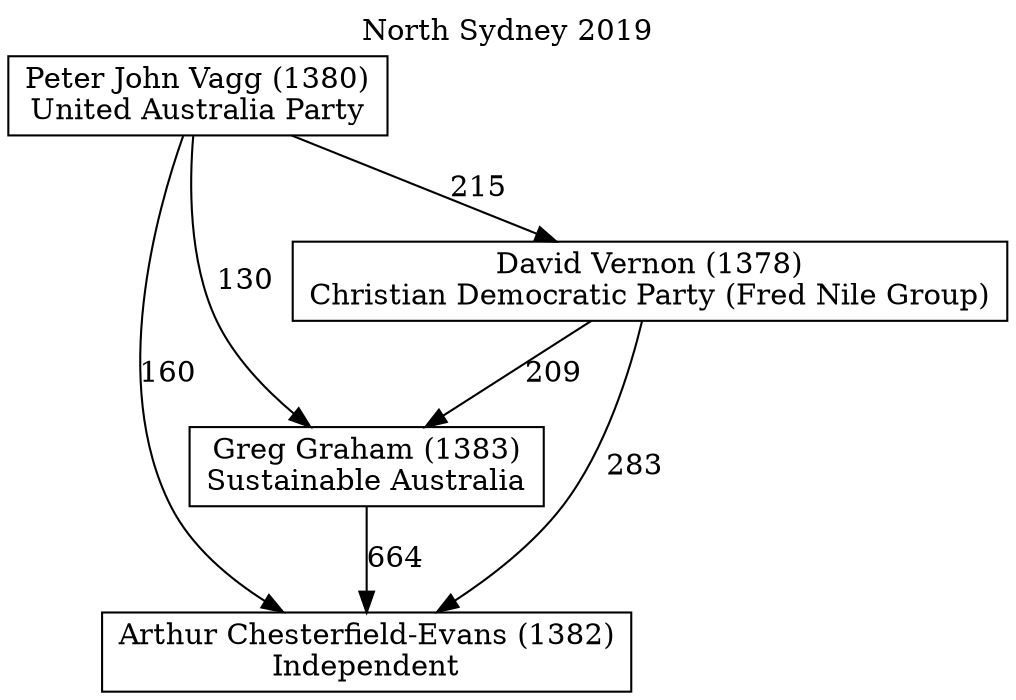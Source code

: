 // House preference flow
digraph "Arthur Chesterfield-Evans (1382)_North Sydney_2019" {
	graph [label="North Sydney 2019" labelloc=t mclimit=10]
	node [shape=box]
	"Arthur Chesterfield-Evans (1382)" [label="Arthur Chesterfield-Evans (1382)
Independent"]
	"Greg Graham (1383)" [label="Greg Graham (1383)
Sustainable Australia"]
	"David Vernon (1378)" [label="David Vernon (1378)
Christian Democratic Party (Fred Nile Group)"]
	"Peter John Vagg (1380)" [label="Peter John Vagg (1380)
United Australia Party"]
	"Greg Graham (1383)" -> "Arthur Chesterfield-Evans (1382)" [label=664]
	"David Vernon (1378)" -> "Greg Graham (1383)" [label=209]
	"Peter John Vagg (1380)" -> "David Vernon (1378)" [label=215]
	"David Vernon (1378)" -> "Arthur Chesterfield-Evans (1382)" [label=283]
	"Peter John Vagg (1380)" -> "Arthur Chesterfield-Evans (1382)" [label=160]
	"Peter John Vagg (1380)" -> "Greg Graham (1383)" [label=130]
}
